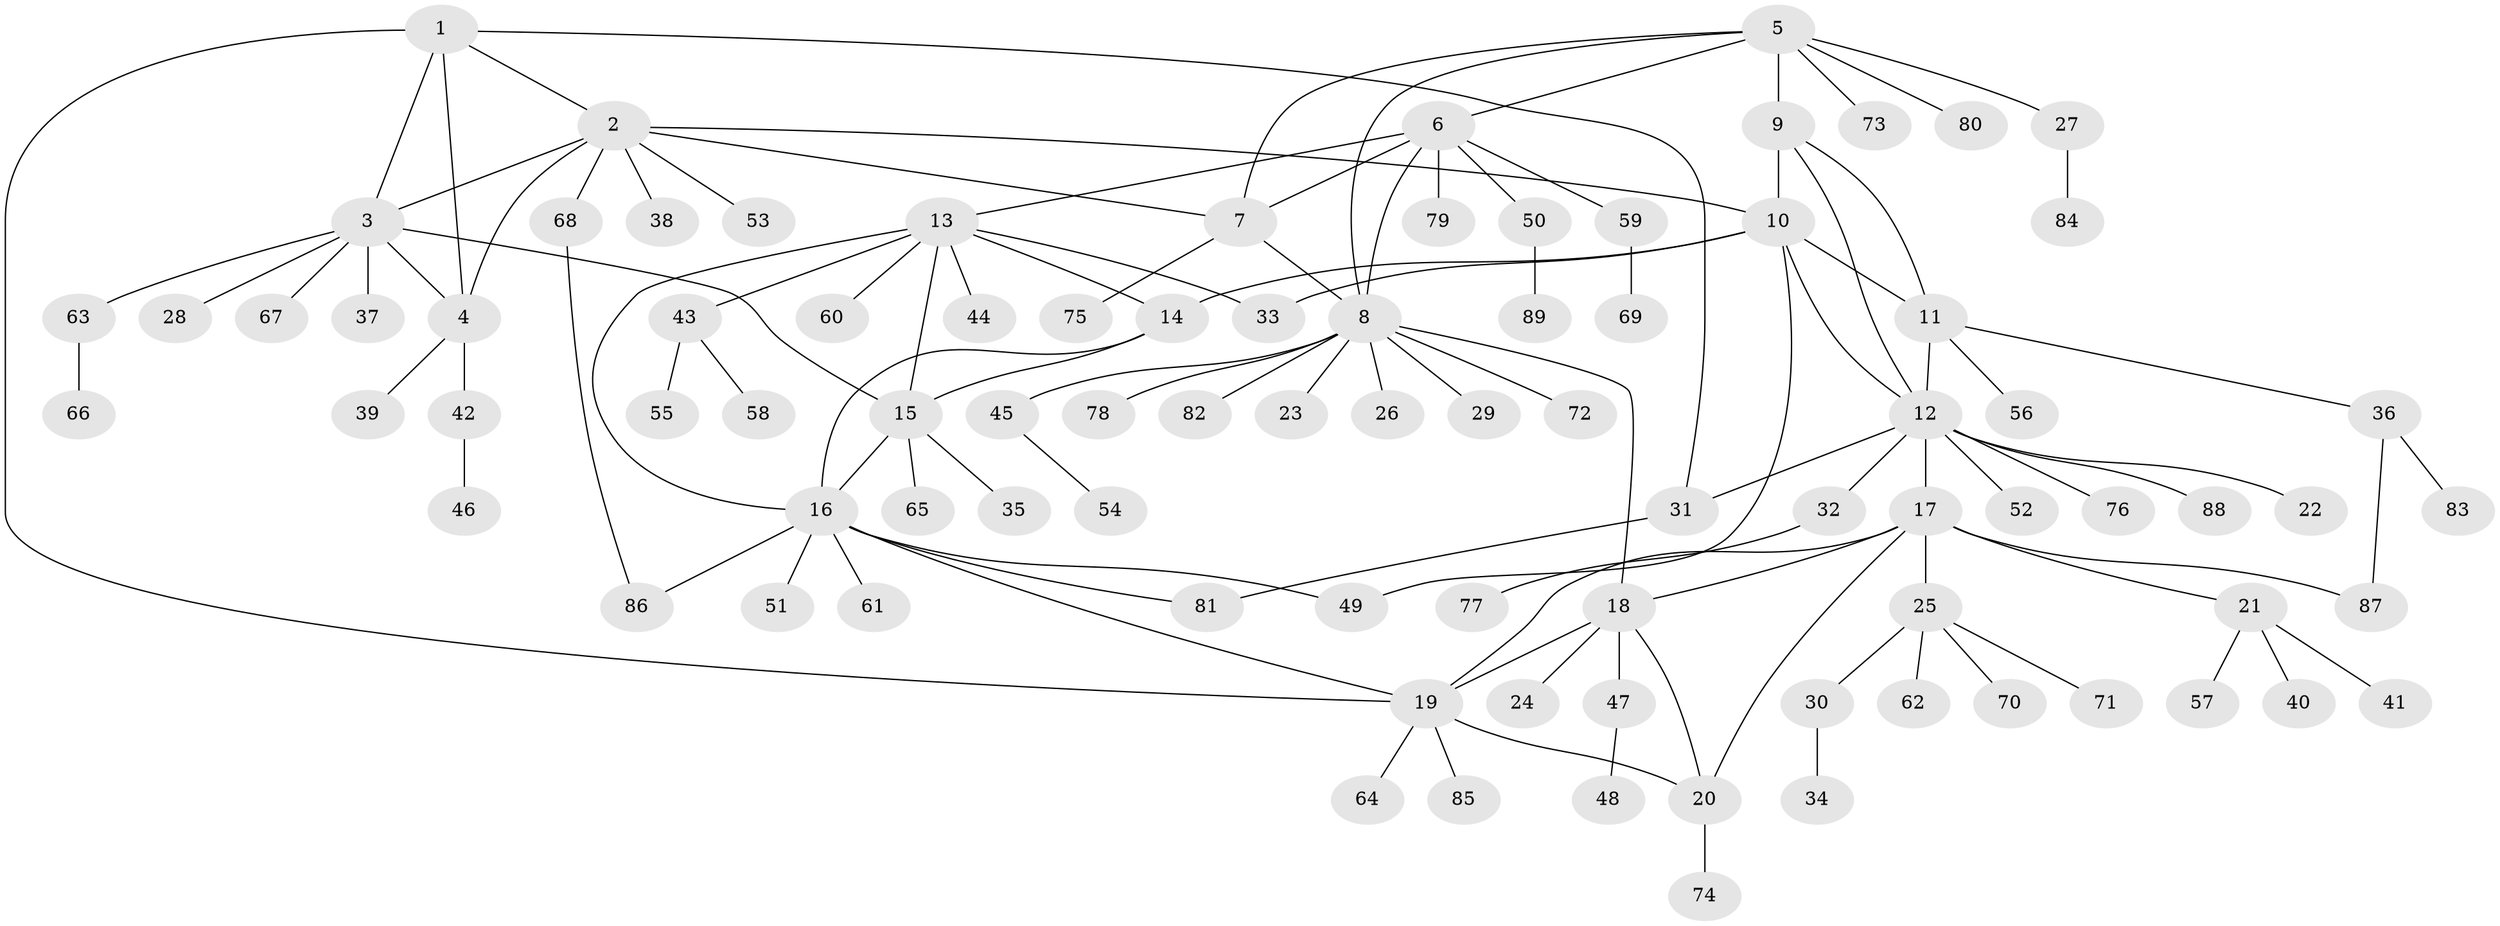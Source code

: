 // coarse degree distribution, {6: 0.04411764705882353, 7: 0.014705882352941176, 8: 0.04411764705882353, 5: 0.058823529411764705, 10: 0.014705882352941176, 3: 0.029411764705882353, 13: 0.014705882352941176, 9: 0.014705882352941176, 2: 0.14705882352941177, 1: 0.6029411764705882, 4: 0.014705882352941176}
// Generated by graph-tools (version 1.1) at 2025/24/03/03/25 07:24:10]
// undirected, 89 vertices, 115 edges
graph export_dot {
graph [start="1"]
  node [color=gray90,style=filled];
  1;
  2;
  3;
  4;
  5;
  6;
  7;
  8;
  9;
  10;
  11;
  12;
  13;
  14;
  15;
  16;
  17;
  18;
  19;
  20;
  21;
  22;
  23;
  24;
  25;
  26;
  27;
  28;
  29;
  30;
  31;
  32;
  33;
  34;
  35;
  36;
  37;
  38;
  39;
  40;
  41;
  42;
  43;
  44;
  45;
  46;
  47;
  48;
  49;
  50;
  51;
  52;
  53;
  54;
  55;
  56;
  57;
  58;
  59;
  60;
  61;
  62;
  63;
  64;
  65;
  66;
  67;
  68;
  69;
  70;
  71;
  72;
  73;
  74;
  75;
  76;
  77;
  78;
  79;
  80;
  81;
  82;
  83;
  84;
  85;
  86;
  87;
  88;
  89;
  1 -- 2;
  1 -- 3;
  1 -- 4;
  1 -- 19;
  1 -- 31;
  2 -- 3;
  2 -- 4;
  2 -- 7;
  2 -- 10;
  2 -- 38;
  2 -- 53;
  2 -- 68;
  3 -- 4;
  3 -- 15;
  3 -- 28;
  3 -- 37;
  3 -- 63;
  3 -- 67;
  4 -- 39;
  4 -- 42;
  5 -- 6;
  5 -- 7;
  5 -- 8;
  5 -- 9;
  5 -- 27;
  5 -- 73;
  5 -- 80;
  6 -- 7;
  6 -- 8;
  6 -- 13;
  6 -- 50;
  6 -- 59;
  6 -- 79;
  7 -- 8;
  7 -- 75;
  8 -- 18;
  8 -- 23;
  8 -- 26;
  8 -- 29;
  8 -- 45;
  8 -- 72;
  8 -- 78;
  8 -- 82;
  9 -- 10;
  9 -- 11;
  9 -- 12;
  10 -- 11;
  10 -- 12;
  10 -- 14;
  10 -- 33;
  10 -- 49;
  11 -- 12;
  11 -- 36;
  11 -- 56;
  12 -- 17;
  12 -- 22;
  12 -- 31;
  12 -- 32;
  12 -- 52;
  12 -- 76;
  12 -- 88;
  13 -- 14;
  13 -- 15;
  13 -- 16;
  13 -- 33;
  13 -- 43;
  13 -- 44;
  13 -- 60;
  14 -- 15;
  14 -- 16;
  15 -- 16;
  15 -- 35;
  15 -- 65;
  16 -- 19;
  16 -- 49;
  16 -- 51;
  16 -- 61;
  16 -- 81;
  16 -- 86;
  17 -- 18;
  17 -- 19;
  17 -- 20;
  17 -- 21;
  17 -- 25;
  17 -- 87;
  18 -- 19;
  18 -- 20;
  18 -- 24;
  18 -- 47;
  19 -- 20;
  19 -- 64;
  19 -- 85;
  20 -- 74;
  21 -- 40;
  21 -- 41;
  21 -- 57;
  25 -- 30;
  25 -- 62;
  25 -- 70;
  25 -- 71;
  27 -- 84;
  30 -- 34;
  31 -- 81;
  32 -- 77;
  36 -- 83;
  36 -- 87;
  42 -- 46;
  43 -- 55;
  43 -- 58;
  45 -- 54;
  47 -- 48;
  50 -- 89;
  59 -- 69;
  63 -- 66;
  68 -- 86;
}
